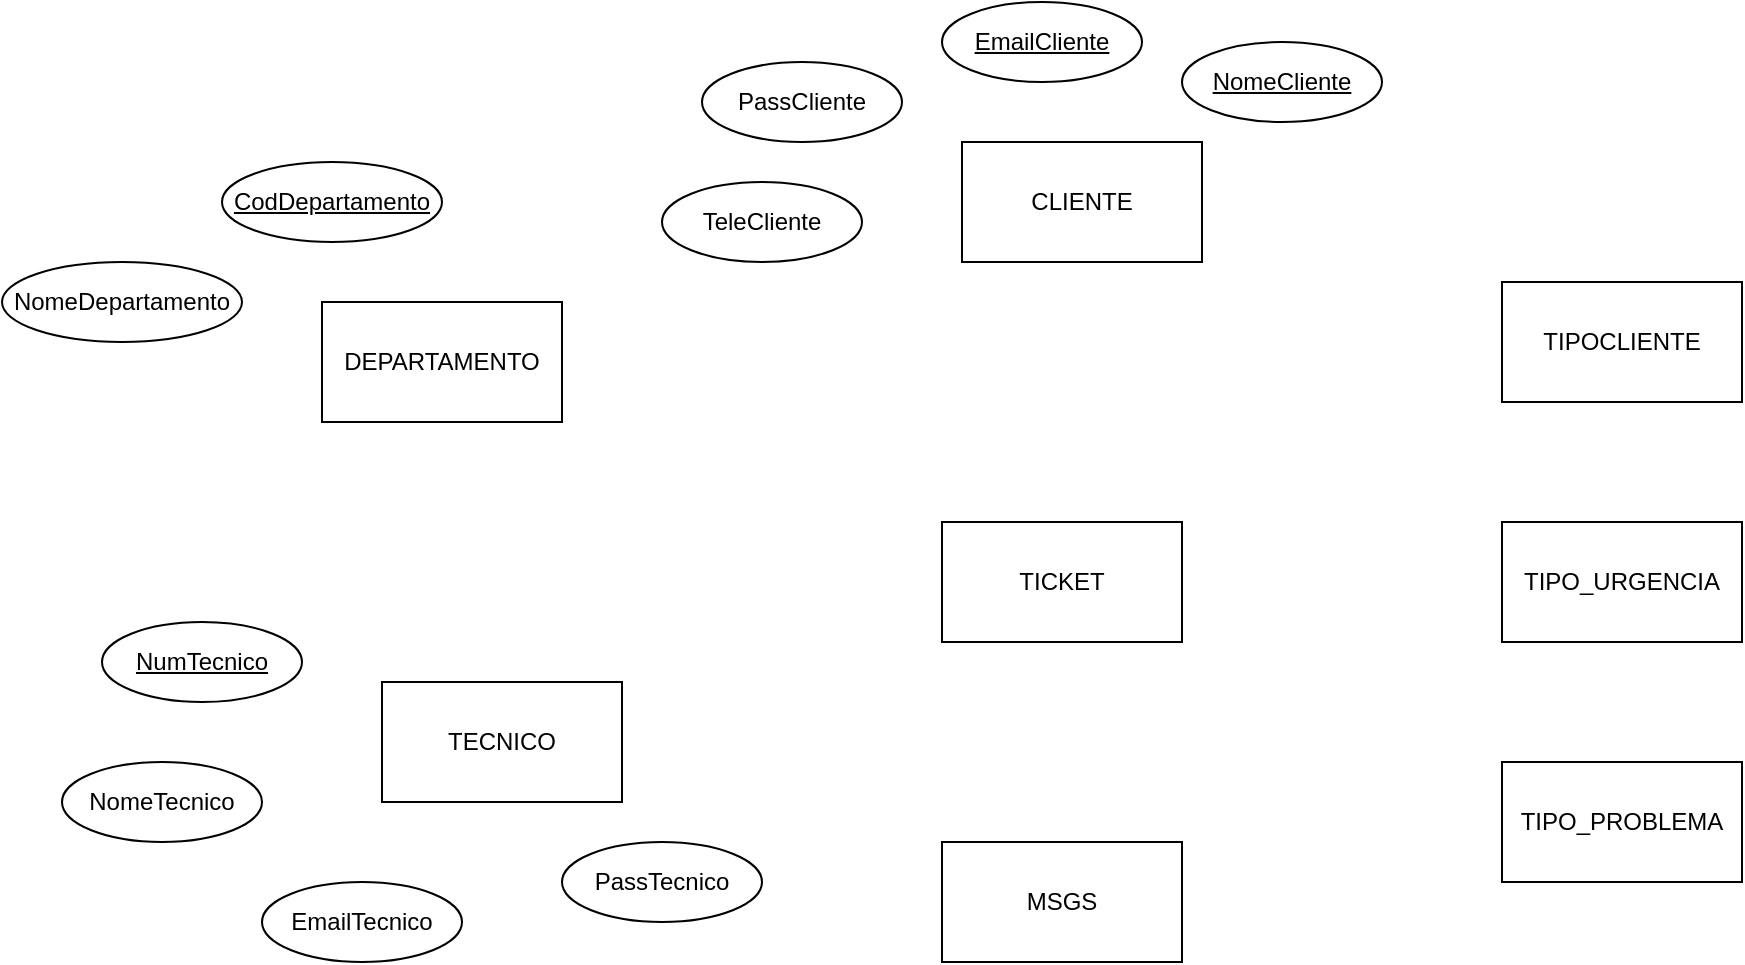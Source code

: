 <mxfile version="28.2.6">
  <diagram name="Página-1" id="vMQSSaTcYY6V1nrAZ7DE">
    <mxGraphModel dx="2013" dy="1924" grid="1" gridSize="10" guides="1" tooltips="1" connect="1" arrows="1" fold="1" page="1" pageScale="1" pageWidth="827" pageHeight="1169" math="0" shadow="0">
      <root>
        <mxCell id="0" />
        <mxCell id="1" parent="0" />
        <mxCell id="SvRfdBu5Wavy_u2uvLHI-1" value="DEPARTAMENTO" style="rounded=0;whiteSpace=wrap;html=1;" vertex="1" parent="1">
          <mxGeometry x="50" y="90" width="120" height="60" as="geometry" />
        </mxCell>
        <mxCell id="SvRfdBu5Wavy_u2uvLHI-2" value="CLIENTE" style="rounded=0;whiteSpace=wrap;html=1;" vertex="1" parent="1">
          <mxGeometry x="370" y="10" width="120" height="60" as="geometry" />
        </mxCell>
        <mxCell id="SvRfdBu5Wavy_u2uvLHI-3" value="TIPOCLIENTE" style="rounded=0;whiteSpace=wrap;html=1;" vertex="1" parent="1">
          <mxGeometry x="640" y="80" width="120" height="60" as="geometry" />
        </mxCell>
        <mxCell id="SvRfdBu5Wavy_u2uvLHI-4" value="TECNICO" style="rounded=0;whiteSpace=wrap;html=1;" vertex="1" parent="1">
          <mxGeometry x="80" y="280" width="120" height="60" as="geometry" />
        </mxCell>
        <mxCell id="SvRfdBu5Wavy_u2uvLHI-5" value="MSGS" style="rounded=0;whiteSpace=wrap;html=1;" vertex="1" parent="1">
          <mxGeometry x="360" y="360" width="120" height="60" as="geometry" />
        </mxCell>
        <mxCell id="SvRfdBu5Wavy_u2uvLHI-6" value="TICKET" style="rounded=0;whiteSpace=wrap;html=1;" vertex="1" parent="1">
          <mxGeometry x="360" y="200" width="120" height="60" as="geometry" />
        </mxCell>
        <mxCell id="SvRfdBu5Wavy_u2uvLHI-7" value="TIPO_URGENCIA" style="rounded=0;whiteSpace=wrap;html=1;" vertex="1" parent="1">
          <mxGeometry x="640" y="200" width="120" height="60" as="geometry" />
        </mxCell>
        <mxCell id="SvRfdBu5Wavy_u2uvLHI-8" value="TIPO_PROBLEMA" style="rounded=0;whiteSpace=wrap;html=1;" vertex="1" parent="1">
          <mxGeometry x="640" y="320" width="120" height="60" as="geometry" />
        </mxCell>
        <mxCell id="SvRfdBu5Wavy_u2uvLHI-9" value="NomeDepartamento" style="ellipse;whiteSpace=wrap;html=1;align=center;" vertex="1" parent="1">
          <mxGeometry x="-110" y="70" width="120" height="40" as="geometry" />
        </mxCell>
        <mxCell id="SvRfdBu5Wavy_u2uvLHI-10" value="CodDepartamento" style="ellipse;whiteSpace=wrap;html=1;align=center;fontStyle=4;" vertex="1" parent="1">
          <mxGeometry y="20" width="110" height="40" as="geometry" />
        </mxCell>
        <mxCell id="SvRfdBu5Wavy_u2uvLHI-11" value="NumTecnico" style="ellipse;whiteSpace=wrap;html=1;align=center;fontStyle=4;" vertex="1" parent="1">
          <mxGeometry x="-60" y="250" width="100" height="40" as="geometry" />
        </mxCell>
        <mxCell id="SvRfdBu5Wavy_u2uvLHI-12" value="NomeTecnico" style="ellipse;whiteSpace=wrap;html=1;align=center;" vertex="1" parent="1">
          <mxGeometry x="-80" y="320" width="100" height="40" as="geometry" />
        </mxCell>
        <mxCell id="SvRfdBu5Wavy_u2uvLHI-13" value="EmailTecnico" style="ellipse;whiteSpace=wrap;html=1;align=center;" vertex="1" parent="1">
          <mxGeometry x="20" y="380" width="100" height="40" as="geometry" />
        </mxCell>
        <mxCell id="SvRfdBu5Wavy_u2uvLHI-14" value="PassTecnico" style="ellipse;whiteSpace=wrap;html=1;align=center;" vertex="1" parent="1">
          <mxGeometry x="170" y="360" width="100" height="40" as="geometry" />
        </mxCell>
        <mxCell id="SvRfdBu5Wavy_u2uvLHI-15" value="PassCliente" style="ellipse;whiteSpace=wrap;html=1;align=center;" vertex="1" parent="1">
          <mxGeometry x="240" y="-30" width="100" height="40" as="geometry" />
        </mxCell>
        <mxCell id="SvRfdBu5Wavy_u2uvLHI-16" value="EmailCliente" style="ellipse;whiteSpace=wrap;html=1;align=center;fontStyle=4;" vertex="1" parent="1">
          <mxGeometry x="360" y="-60" width="100" height="40" as="geometry" />
        </mxCell>
        <mxCell id="SvRfdBu5Wavy_u2uvLHI-17" value="&lt;span style=&quot;text-decoration-line: underline;&quot;&gt;NomeCliente&lt;/span&gt;" style="ellipse;whiteSpace=wrap;html=1;align=center;" vertex="1" parent="1">
          <mxGeometry x="480" y="-40" width="100" height="40" as="geometry" />
        </mxCell>
        <mxCell id="SvRfdBu5Wavy_u2uvLHI-18" value="TeleCliente" style="ellipse;whiteSpace=wrap;html=1;align=center;" vertex="1" parent="1">
          <mxGeometry x="220" y="30" width="100" height="40" as="geometry" />
        </mxCell>
      </root>
    </mxGraphModel>
  </diagram>
</mxfile>
